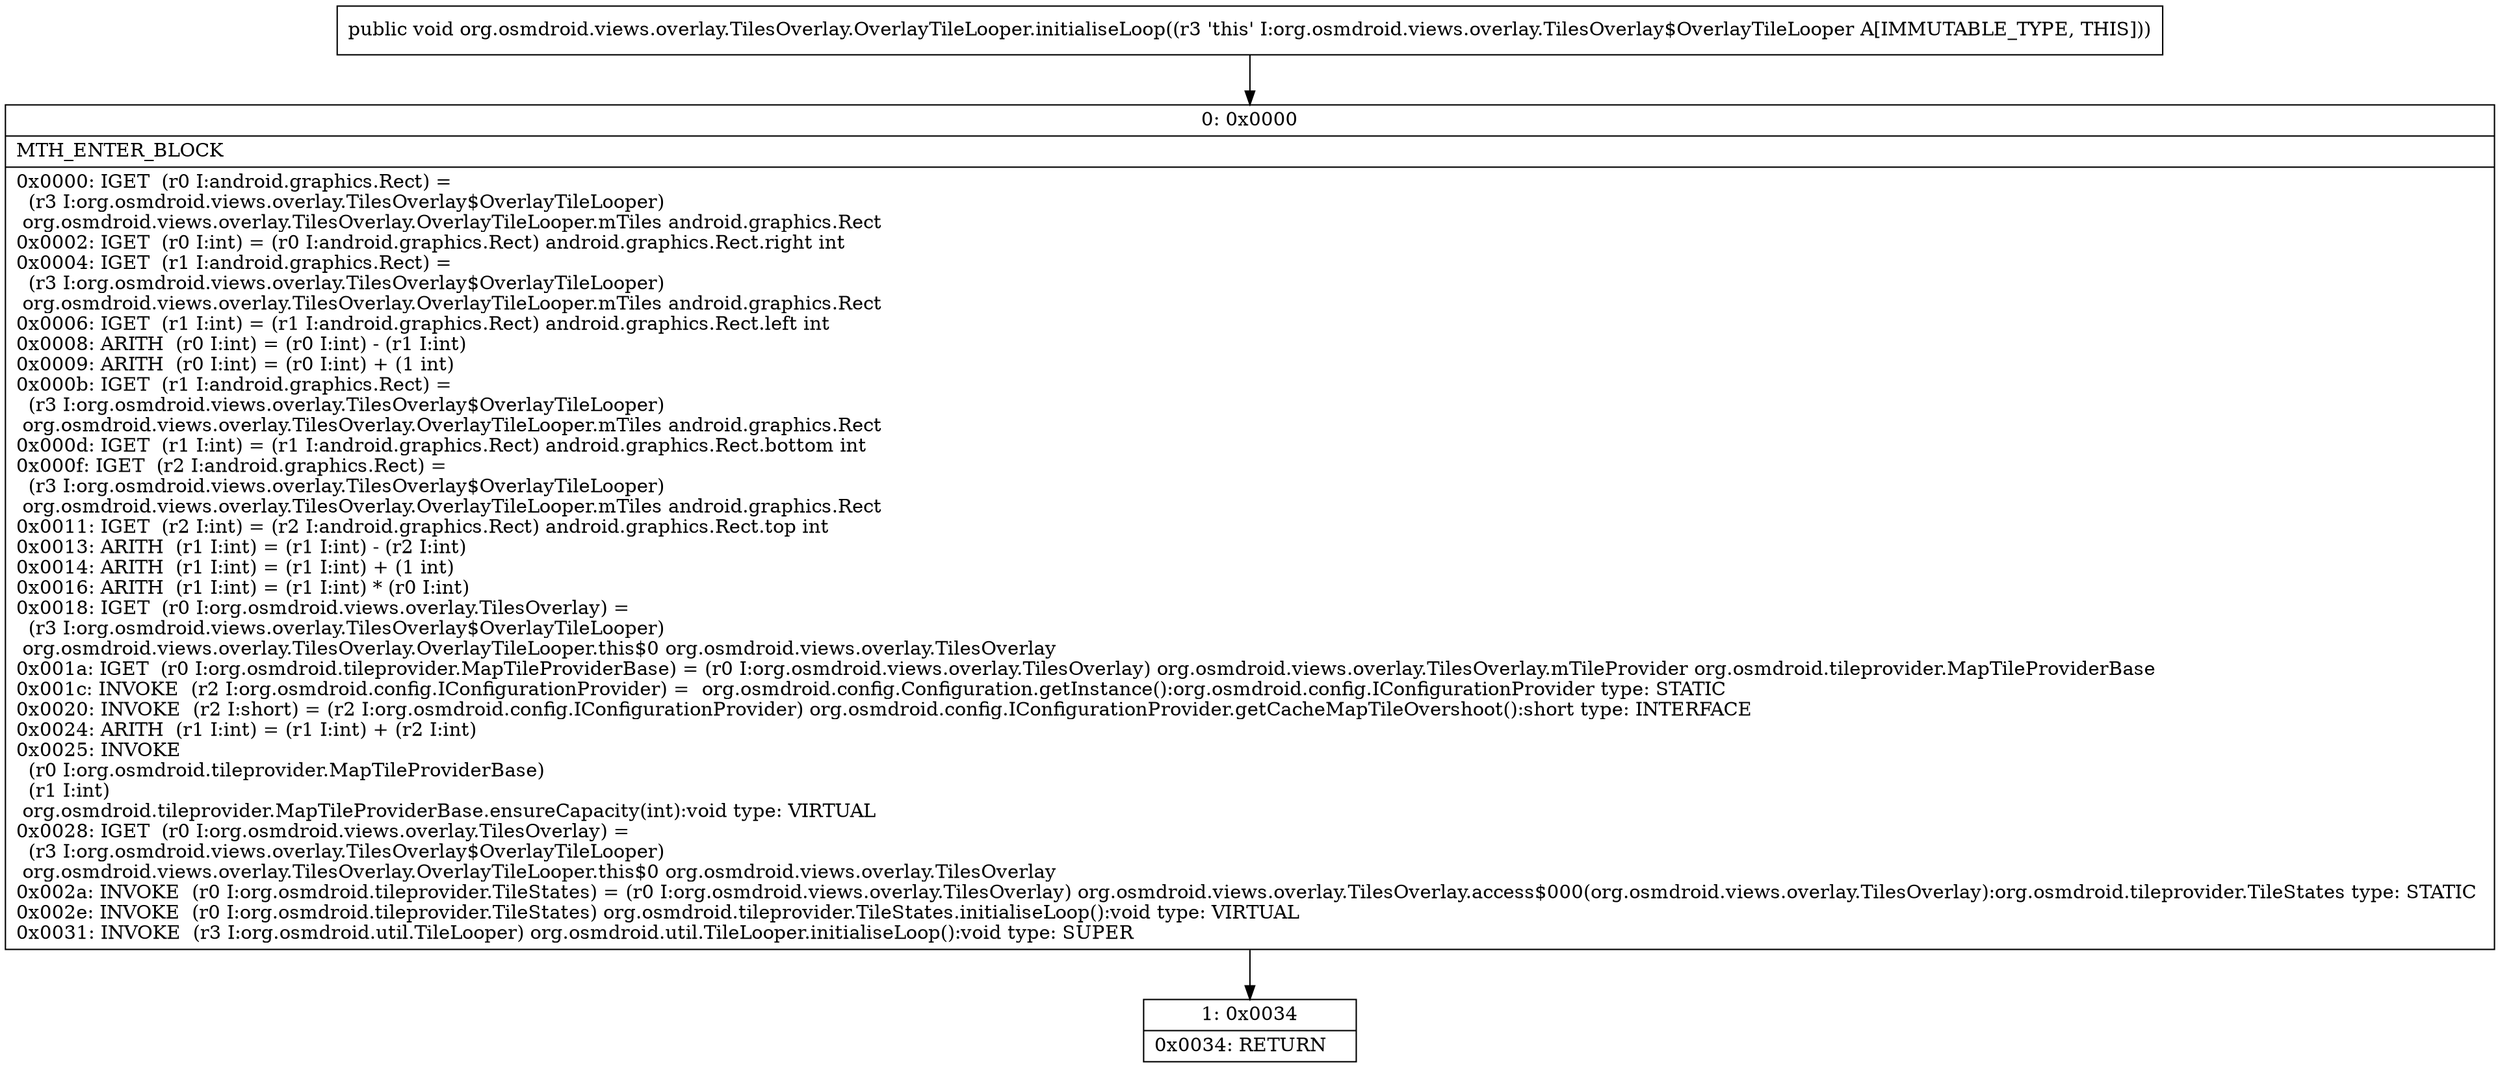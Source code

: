 digraph "CFG fororg.osmdroid.views.overlay.TilesOverlay.OverlayTileLooper.initialiseLoop()V" {
Node_0 [shape=record,label="{0\:\ 0x0000|MTH_ENTER_BLOCK\l|0x0000: IGET  (r0 I:android.graphics.Rect) = \l  (r3 I:org.osmdroid.views.overlay.TilesOverlay$OverlayTileLooper)\l org.osmdroid.views.overlay.TilesOverlay.OverlayTileLooper.mTiles android.graphics.Rect \l0x0002: IGET  (r0 I:int) = (r0 I:android.graphics.Rect) android.graphics.Rect.right int \l0x0004: IGET  (r1 I:android.graphics.Rect) = \l  (r3 I:org.osmdroid.views.overlay.TilesOverlay$OverlayTileLooper)\l org.osmdroid.views.overlay.TilesOverlay.OverlayTileLooper.mTiles android.graphics.Rect \l0x0006: IGET  (r1 I:int) = (r1 I:android.graphics.Rect) android.graphics.Rect.left int \l0x0008: ARITH  (r0 I:int) = (r0 I:int) \- (r1 I:int) \l0x0009: ARITH  (r0 I:int) = (r0 I:int) + (1 int) \l0x000b: IGET  (r1 I:android.graphics.Rect) = \l  (r3 I:org.osmdroid.views.overlay.TilesOverlay$OverlayTileLooper)\l org.osmdroid.views.overlay.TilesOverlay.OverlayTileLooper.mTiles android.graphics.Rect \l0x000d: IGET  (r1 I:int) = (r1 I:android.graphics.Rect) android.graphics.Rect.bottom int \l0x000f: IGET  (r2 I:android.graphics.Rect) = \l  (r3 I:org.osmdroid.views.overlay.TilesOverlay$OverlayTileLooper)\l org.osmdroid.views.overlay.TilesOverlay.OverlayTileLooper.mTiles android.graphics.Rect \l0x0011: IGET  (r2 I:int) = (r2 I:android.graphics.Rect) android.graphics.Rect.top int \l0x0013: ARITH  (r1 I:int) = (r1 I:int) \- (r2 I:int) \l0x0014: ARITH  (r1 I:int) = (r1 I:int) + (1 int) \l0x0016: ARITH  (r1 I:int) = (r1 I:int) * (r0 I:int) \l0x0018: IGET  (r0 I:org.osmdroid.views.overlay.TilesOverlay) = \l  (r3 I:org.osmdroid.views.overlay.TilesOverlay$OverlayTileLooper)\l org.osmdroid.views.overlay.TilesOverlay.OverlayTileLooper.this$0 org.osmdroid.views.overlay.TilesOverlay \l0x001a: IGET  (r0 I:org.osmdroid.tileprovider.MapTileProviderBase) = (r0 I:org.osmdroid.views.overlay.TilesOverlay) org.osmdroid.views.overlay.TilesOverlay.mTileProvider org.osmdroid.tileprovider.MapTileProviderBase \l0x001c: INVOKE  (r2 I:org.osmdroid.config.IConfigurationProvider) =  org.osmdroid.config.Configuration.getInstance():org.osmdroid.config.IConfigurationProvider type: STATIC \l0x0020: INVOKE  (r2 I:short) = (r2 I:org.osmdroid.config.IConfigurationProvider) org.osmdroid.config.IConfigurationProvider.getCacheMapTileOvershoot():short type: INTERFACE \l0x0024: ARITH  (r1 I:int) = (r1 I:int) + (r2 I:int) \l0x0025: INVOKE  \l  (r0 I:org.osmdroid.tileprovider.MapTileProviderBase)\l  (r1 I:int)\l org.osmdroid.tileprovider.MapTileProviderBase.ensureCapacity(int):void type: VIRTUAL \l0x0028: IGET  (r0 I:org.osmdroid.views.overlay.TilesOverlay) = \l  (r3 I:org.osmdroid.views.overlay.TilesOverlay$OverlayTileLooper)\l org.osmdroid.views.overlay.TilesOverlay.OverlayTileLooper.this$0 org.osmdroid.views.overlay.TilesOverlay \l0x002a: INVOKE  (r0 I:org.osmdroid.tileprovider.TileStates) = (r0 I:org.osmdroid.views.overlay.TilesOverlay) org.osmdroid.views.overlay.TilesOverlay.access$000(org.osmdroid.views.overlay.TilesOverlay):org.osmdroid.tileprovider.TileStates type: STATIC \l0x002e: INVOKE  (r0 I:org.osmdroid.tileprovider.TileStates) org.osmdroid.tileprovider.TileStates.initialiseLoop():void type: VIRTUAL \l0x0031: INVOKE  (r3 I:org.osmdroid.util.TileLooper) org.osmdroid.util.TileLooper.initialiseLoop():void type: SUPER \l}"];
Node_1 [shape=record,label="{1\:\ 0x0034|0x0034: RETURN   \l}"];
MethodNode[shape=record,label="{public void org.osmdroid.views.overlay.TilesOverlay.OverlayTileLooper.initialiseLoop((r3 'this' I:org.osmdroid.views.overlay.TilesOverlay$OverlayTileLooper A[IMMUTABLE_TYPE, THIS])) }"];
MethodNode -> Node_0;
Node_0 -> Node_1;
}

